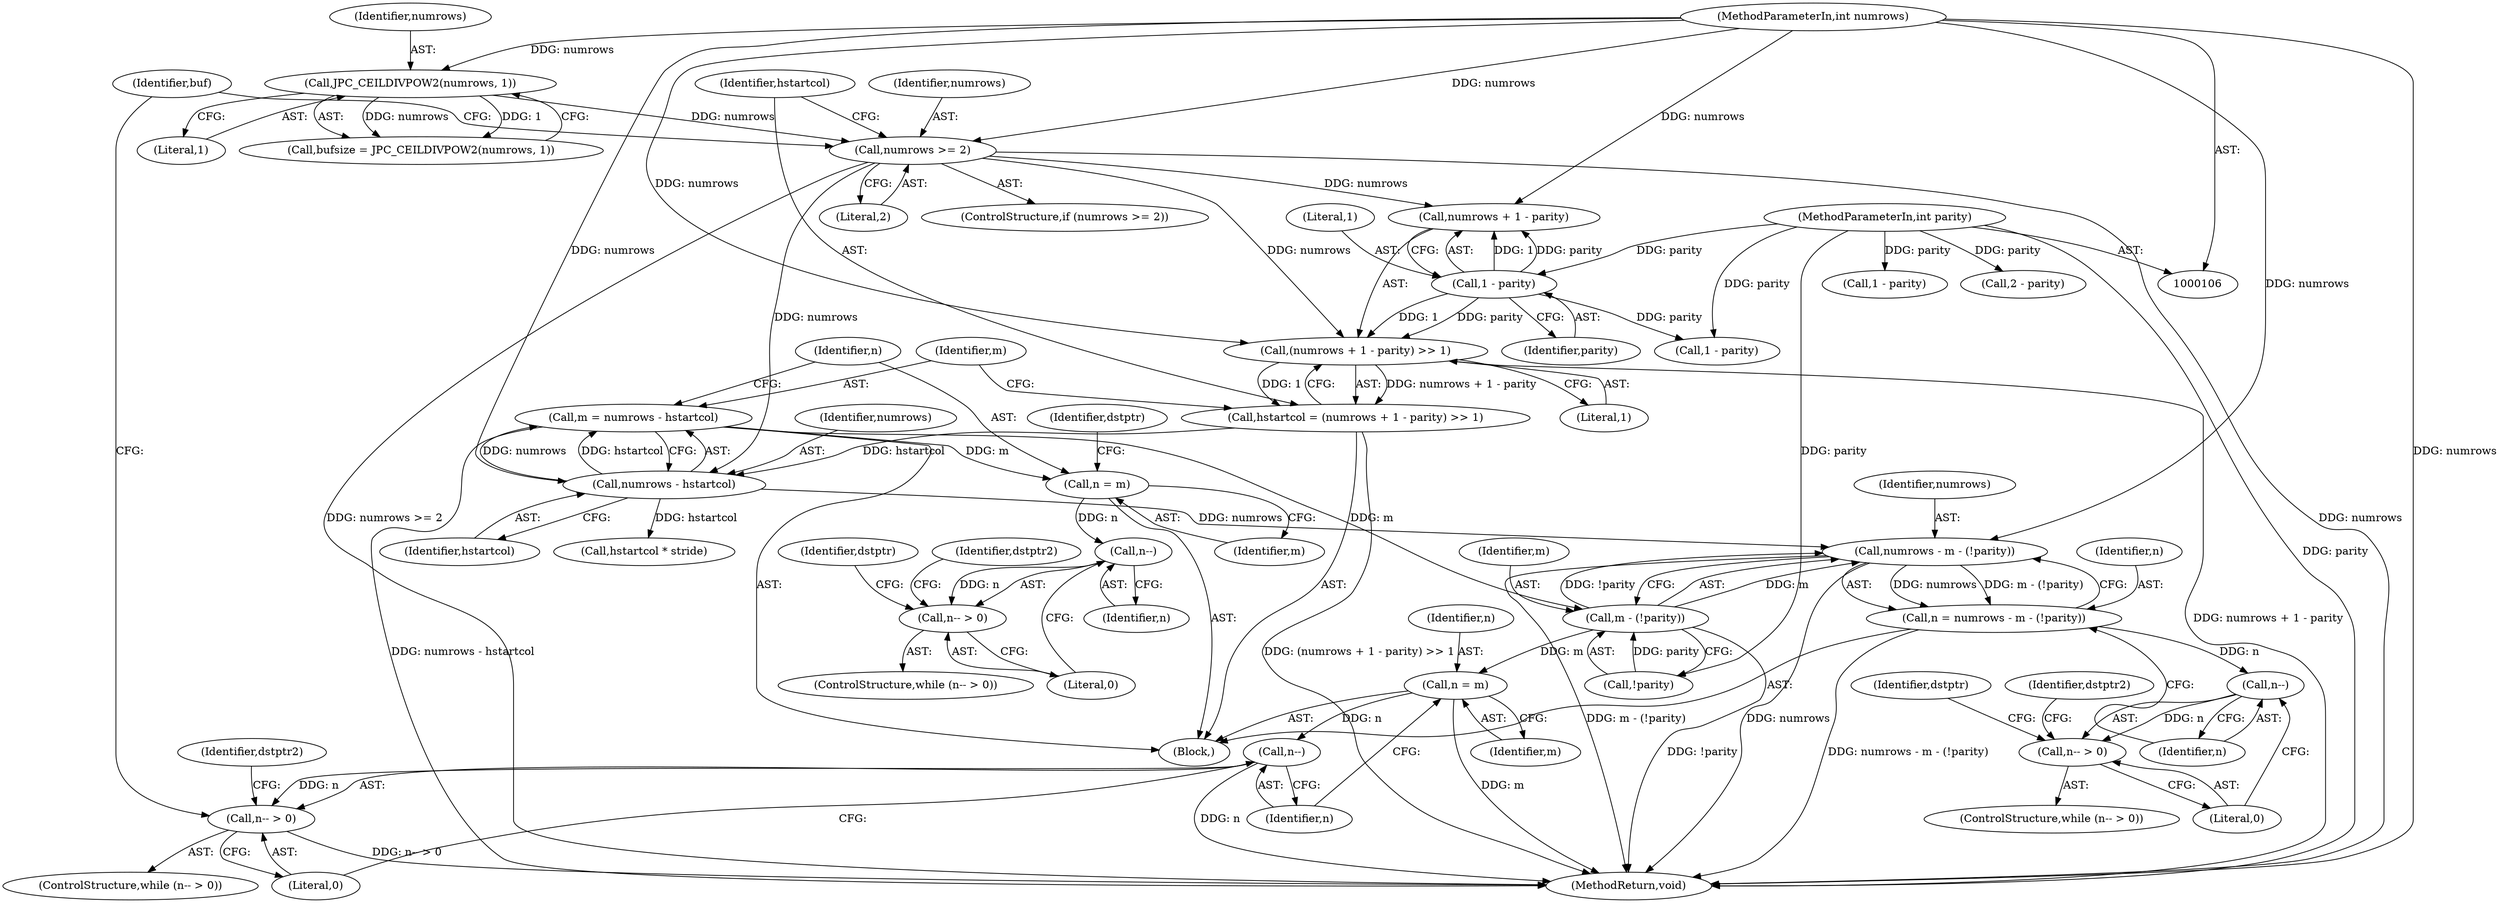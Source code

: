 digraph "1_jasper_4a59cfaf9ab3d48fca4a15c0d2674bf7138e3d1a_1@integer" {
"1000160" [label="(Call,m = numrows - hstartcol)"];
"1000162" [label="(Call,numrows - hstartcol)"];
"1000108" [label="(MethodParameterIn,int numrows)"];
"1000147" [label="(Call,numrows >= 2)"];
"1000115" [label="(Call,JPC_CEILDIVPOW2(numrows, 1))"];
"1000151" [label="(Call,hstartcol = (numrows + 1 - parity) >> 1)"];
"1000153" [label="(Call,(numrows + 1 - parity) >> 1)"];
"1000156" [label="(Call,1 - parity)"];
"1000110" [label="(MethodParameterIn,int parity)"];
"1000165" [label="(Call,n = m)"];
"1000183" [label="(Call,n--)"];
"1000182" [label="(Call,n-- > 0)"];
"1000244" [label="(Call,m - (!parity))"];
"1000242" [label="(Call,numrows - m - (!parity))"];
"1000240" [label="(Call,n = numrows - m - (!parity))"];
"1000250" [label="(Call,n--)"];
"1000249" [label="(Call,n-- > 0)"];
"1000298" [label="(Call,n = m)"];
"1000303" [label="(Call,n--)"];
"1000302" [label="(Call,n-- > 0)"];
"1000255" [label="(Identifier,dstptr2)"];
"1000183" [label="(Call,n--)"];
"1000149" [label="(Literal,2)"];
"1000246" [label="(Call,!parity)"];
"1000161" [label="(Identifier,m)"];
"1000113" [label="(Call,bufsize = JPC_CEILDIVPOW2(numrows, 1))"];
"1000158" [label="(Identifier,parity)"];
"1000251" [label="(Identifier,n)"];
"1000243" [label="(Identifier,numrows)"];
"1000165" [label="(Call,n = m)"];
"1000163" [label="(Identifier,numrows)"];
"1000169" [label="(Identifier,dstptr)"];
"1000245" [label="(Identifier,m)"];
"1000160" [label="(Call,m = numrows - hstartcol)"];
"1000300" [label="(Identifier,m)"];
"1000298" [label="(Call,n = m)"];
"1000244" [label="(Call,m - (!parity))"];
"1000301" [label="(ControlStructure,while (n-- > 0))"];
"1000345" [label="(MethodReturn,void)"];
"1000162" [label="(Call,numrows - hstartcol)"];
"1000159" [label="(Literal,1)"];
"1000156" [label="(Call,1 - parity)"];
"1000167" [label="(Identifier,m)"];
"1000288" [label="(Identifier,dstptr)"];
"1000148" [label="(Identifier,numrows)"];
"1000157" [label="(Literal,1)"];
"1000115" [label="(Call,JPC_CEILDIVPOW2(numrows, 1))"];
"1000249" [label="(Call,n-- > 0)"];
"1000240" [label="(Call,n = numrows - m - (!parity))"];
"1000241" [label="(Identifier,n)"];
"1000303" [label="(Call,n--)"];
"1000292" [label="(Call,hstartcol * stride)"];
"1000147" [label="(Call,numrows >= 2)"];
"1000117" [label="(Literal,1)"];
"1000226" [label="(Call,1 - parity)"];
"1000185" [label="(Literal,0)"];
"1000110" [label="(MethodParameterIn,int parity)"];
"1000150" [label="(Block,)"];
"1000242" [label="(Call,numrows - m - (!parity))"];
"1000252" [label="(Literal,0)"];
"1000236" [label="(Call,2 - parity)"];
"1000181" [label="(ControlStructure,while (n-- > 0))"];
"1000166" [label="(Identifier,n)"];
"1000248" [label="(ControlStructure,while (n-- > 0))"];
"1000302" [label="(Call,n-- > 0)"];
"1000340" [label="(Identifier,buf)"];
"1000299" [label="(Identifier,n)"];
"1000308" [label="(Identifier,dstptr2)"];
"1000116" [label="(Identifier,numrows)"];
"1000304" [label="(Identifier,n)"];
"1000184" [label="(Identifier,n)"];
"1000188" [label="(Identifier,dstptr2)"];
"1000152" [label="(Identifier,hstartcol)"];
"1000177" [label="(Call,1 - parity)"];
"1000164" [label="(Identifier,hstartcol)"];
"1000154" [label="(Call,numrows + 1 - parity)"];
"1000250" [label="(Call,n--)"];
"1000182" [label="(Call,n-- > 0)"];
"1000305" [label="(Literal,0)"];
"1000146" [label="(ControlStructure,if (numrows >= 2))"];
"1000108" [label="(MethodParameterIn,int numrows)"];
"1000153" [label="(Call,(numrows + 1 - parity) >> 1)"];
"1000221" [label="(Identifier,dstptr)"];
"1000151" [label="(Call,hstartcol = (numrows + 1 - parity) >> 1)"];
"1000160" -> "1000150"  [label="AST: "];
"1000160" -> "1000162"  [label="CFG: "];
"1000161" -> "1000160"  [label="AST: "];
"1000162" -> "1000160"  [label="AST: "];
"1000166" -> "1000160"  [label="CFG: "];
"1000160" -> "1000345"  [label="DDG: numrows - hstartcol"];
"1000162" -> "1000160"  [label="DDG: numrows"];
"1000162" -> "1000160"  [label="DDG: hstartcol"];
"1000160" -> "1000165"  [label="DDG: m"];
"1000160" -> "1000244"  [label="DDG: m"];
"1000162" -> "1000164"  [label="CFG: "];
"1000163" -> "1000162"  [label="AST: "];
"1000164" -> "1000162"  [label="AST: "];
"1000108" -> "1000162"  [label="DDG: numrows"];
"1000147" -> "1000162"  [label="DDG: numrows"];
"1000151" -> "1000162"  [label="DDG: hstartcol"];
"1000162" -> "1000242"  [label="DDG: numrows"];
"1000162" -> "1000292"  [label="DDG: hstartcol"];
"1000108" -> "1000106"  [label="AST: "];
"1000108" -> "1000345"  [label="DDG: numrows"];
"1000108" -> "1000115"  [label="DDG: numrows"];
"1000108" -> "1000147"  [label="DDG: numrows"];
"1000108" -> "1000153"  [label="DDG: numrows"];
"1000108" -> "1000154"  [label="DDG: numrows"];
"1000108" -> "1000242"  [label="DDG: numrows"];
"1000147" -> "1000146"  [label="AST: "];
"1000147" -> "1000149"  [label="CFG: "];
"1000148" -> "1000147"  [label="AST: "];
"1000149" -> "1000147"  [label="AST: "];
"1000152" -> "1000147"  [label="CFG: "];
"1000340" -> "1000147"  [label="CFG: "];
"1000147" -> "1000345"  [label="DDG: numrows"];
"1000147" -> "1000345"  [label="DDG: numrows >= 2"];
"1000115" -> "1000147"  [label="DDG: numrows"];
"1000147" -> "1000153"  [label="DDG: numrows"];
"1000147" -> "1000154"  [label="DDG: numrows"];
"1000115" -> "1000113"  [label="AST: "];
"1000115" -> "1000117"  [label="CFG: "];
"1000116" -> "1000115"  [label="AST: "];
"1000117" -> "1000115"  [label="AST: "];
"1000113" -> "1000115"  [label="CFG: "];
"1000115" -> "1000113"  [label="DDG: numrows"];
"1000115" -> "1000113"  [label="DDG: 1"];
"1000151" -> "1000150"  [label="AST: "];
"1000151" -> "1000153"  [label="CFG: "];
"1000152" -> "1000151"  [label="AST: "];
"1000153" -> "1000151"  [label="AST: "];
"1000161" -> "1000151"  [label="CFG: "];
"1000151" -> "1000345"  [label="DDG: (numrows + 1 - parity) >> 1"];
"1000153" -> "1000151"  [label="DDG: numrows + 1 - parity"];
"1000153" -> "1000151"  [label="DDG: 1"];
"1000153" -> "1000159"  [label="CFG: "];
"1000154" -> "1000153"  [label="AST: "];
"1000159" -> "1000153"  [label="AST: "];
"1000153" -> "1000345"  [label="DDG: numrows + 1 - parity"];
"1000156" -> "1000153"  [label="DDG: 1"];
"1000156" -> "1000153"  [label="DDG: parity"];
"1000156" -> "1000154"  [label="AST: "];
"1000156" -> "1000158"  [label="CFG: "];
"1000157" -> "1000156"  [label="AST: "];
"1000158" -> "1000156"  [label="AST: "];
"1000154" -> "1000156"  [label="CFG: "];
"1000156" -> "1000154"  [label="DDG: 1"];
"1000156" -> "1000154"  [label="DDG: parity"];
"1000110" -> "1000156"  [label="DDG: parity"];
"1000156" -> "1000177"  [label="DDG: parity"];
"1000110" -> "1000106"  [label="AST: "];
"1000110" -> "1000345"  [label="DDG: parity"];
"1000110" -> "1000177"  [label="DDG: parity"];
"1000110" -> "1000226"  [label="DDG: parity"];
"1000110" -> "1000236"  [label="DDG: parity"];
"1000110" -> "1000246"  [label="DDG: parity"];
"1000165" -> "1000150"  [label="AST: "];
"1000165" -> "1000167"  [label="CFG: "];
"1000166" -> "1000165"  [label="AST: "];
"1000167" -> "1000165"  [label="AST: "];
"1000169" -> "1000165"  [label="CFG: "];
"1000165" -> "1000183"  [label="DDG: n"];
"1000183" -> "1000182"  [label="AST: "];
"1000183" -> "1000184"  [label="CFG: "];
"1000184" -> "1000183"  [label="AST: "];
"1000185" -> "1000183"  [label="CFG: "];
"1000183" -> "1000182"  [label="DDG: n"];
"1000182" -> "1000181"  [label="AST: "];
"1000182" -> "1000185"  [label="CFG: "];
"1000185" -> "1000182"  [label="AST: "];
"1000188" -> "1000182"  [label="CFG: "];
"1000221" -> "1000182"  [label="CFG: "];
"1000244" -> "1000242"  [label="AST: "];
"1000244" -> "1000246"  [label="CFG: "];
"1000245" -> "1000244"  [label="AST: "];
"1000246" -> "1000244"  [label="AST: "];
"1000242" -> "1000244"  [label="CFG: "];
"1000244" -> "1000345"  [label="DDG: !parity"];
"1000244" -> "1000242"  [label="DDG: m"];
"1000244" -> "1000242"  [label="DDG: !parity"];
"1000246" -> "1000244"  [label="DDG: parity"];
"1000244" -> "1000298"  [label="DDG: m"];
"1000242" -> "1000240"  [label="AST: "];
"1000243" -> "1000242"  [label="AST: "];
"1000240" -> "1000242"  [label="CFG: "];
"1000242" -> "1000345"  [label="DDG: m - (!parity)"];
"1000242" -> "1000345"  [label="DDG: numrows"];
"1000242" -> "1000240"  [label="DDG: numrows"];
"1000242" -> "1000240"  [label="DDG: m - (!parity)"];
"1000240" -> "1000150"  [label="AST: "];
"1000241" -> "1000240"  [label="AST: "];
"1000251" -> "1000240"  [label="CFG: "];
"1000240" -> "1000345"  [label="DDG: numrows - m - (!parity)"];
"1000240" -> "1000250"  [label="DDG: n"];
"1000250" -> "1000249"  [label="AST: "];
"1000250" -> "1000251"  [label="CFG: "];
"1000251" -> "1000250"  [label="AST: "];
"1000252" -> "1000250"  [label="CFG: "];
"1000250" -> "1000249"  [label="DDG: n"];
"1000249" -> "1000248"  [label="AST: "];
"1000249" -> "1000252"  [label="CFG: "];
"1000252" -> "1000249"  [label="AST: "];
"1000255" -> "1000249"  [label="CFG: "];
"1000288" -> "1000249"  [label="CFG: "];
"1000298" -> "1000150"  [label="AST: "];
"1000298" -> "1000300"  [label="CFG: "];
"1000299" -> "1000298"  [label="AST: "];
"1000300" -> "1000298"  [label="AST: "];
"1000304" -> "1000298"  [label="CFG: "];
"1000298" -> "1000345"  [label="DDG: m"];
"1000298" -> "1000303"  [label="DDG: n"];
"1000303" -> "1000302"  [label="AST: "];
"1000303" -> "1000304"  [label="CFG: "];
"1000304" -> "1000303"  [label="AST: "];
"1000305" -> "1000303"  [label="CFG: "];
"1000303" -> "1000345"  [label="DDG: n"];
"1000303" -> "1000302"  [label="DDG: n"];
"1000302" -> "1000301"  [label="AST: "];
"1000302" -> "1000305"  [label="CFG: "];
"1000305" -> "1000302"  [label="AST: "];
"1000308" -> "1000302"  [label="CFG: "];
"1000340" -> "1000302"  [label="CFG: "];
"1000302" -> "1000345"  [label="DDG: n-- > 0"];
}
